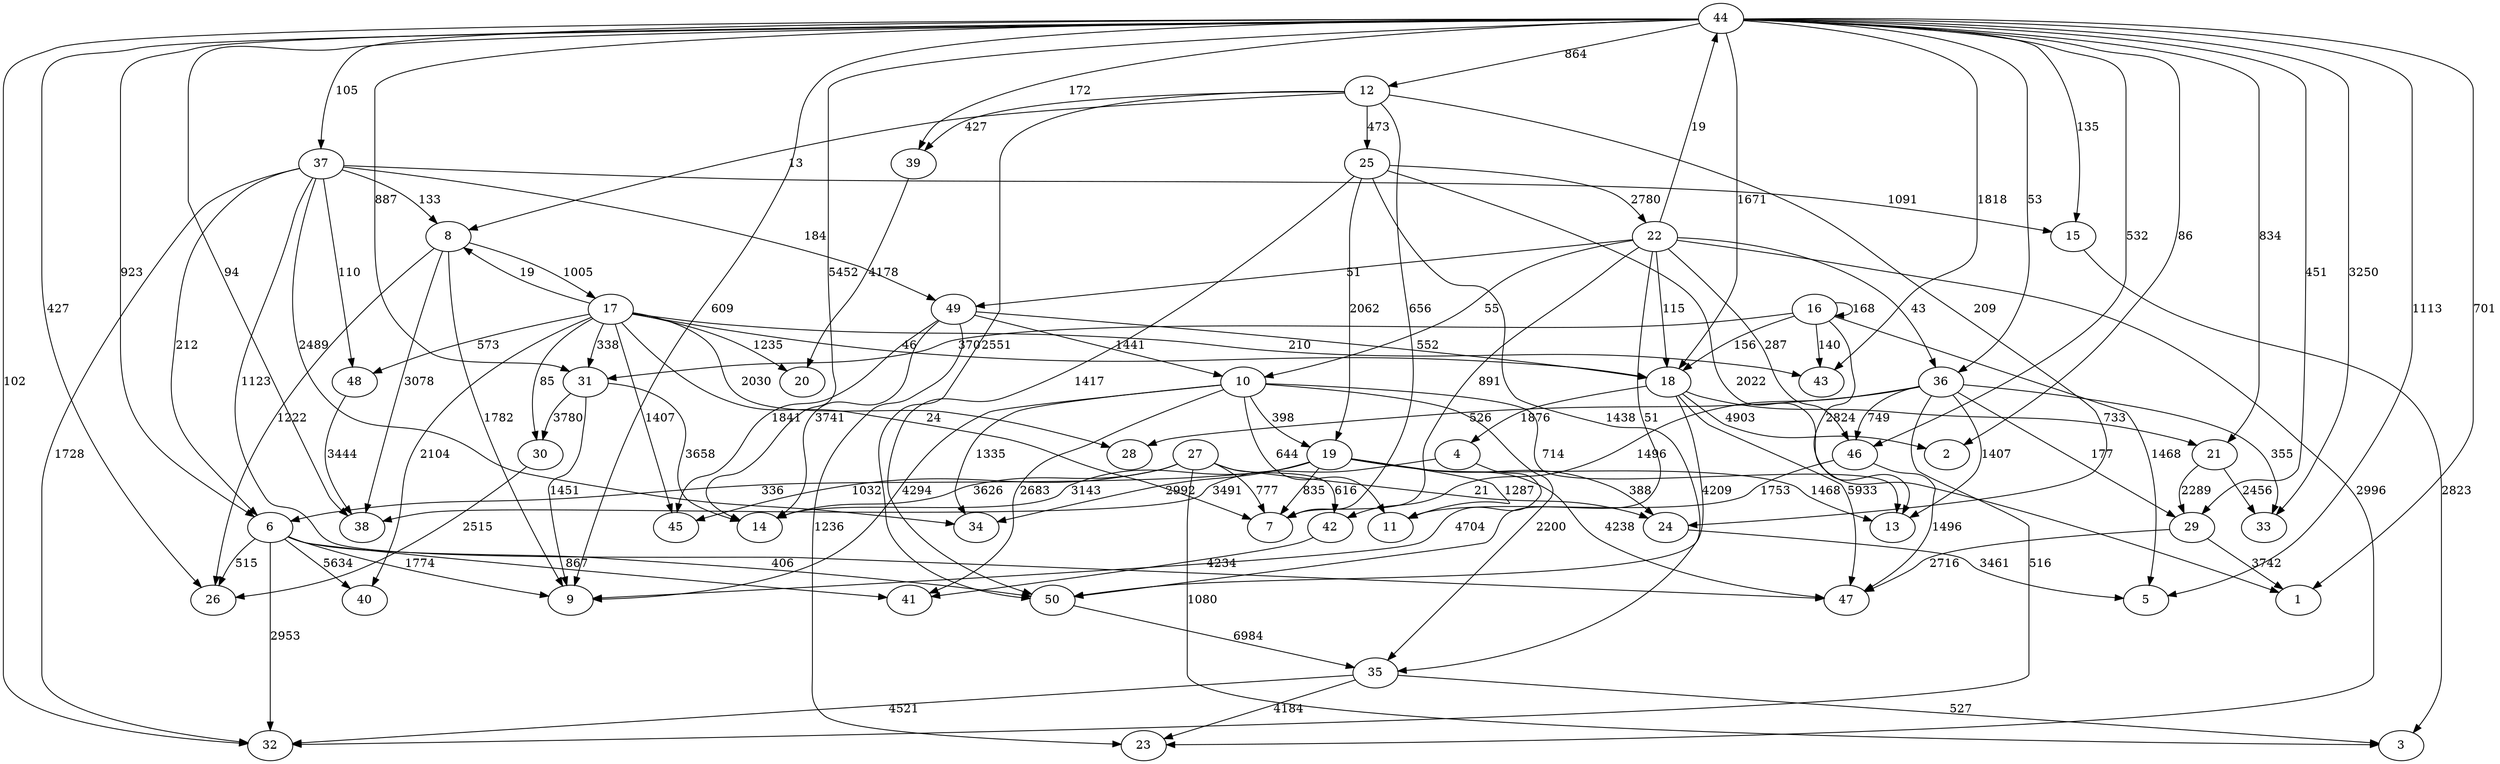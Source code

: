 strict digraph  {
	49 -> 23	 [label=1236];
	49 -> 14	 [label=3741];
	49 -> 18	 [label=552];
	49 -> 45	 [label=1841];
	49 -> 10	 [label=1441];
	18 -> 2	 [label=4903];
	18 -> 21	 [label=733];
	18 -> 50	 [label=4209];
	18 -> 47	 [label=5933];
	18 -> 4	 [label=1876];
	10 -> 9	 [label=4294];
	10 -> 11	 [label=644];
	10 -> 13	 [label=714];
	10 -> 35	 [label=2200];
	10 -> 41	 [label=2683];
	10 -> 34	 [label=1335];
	10 -> 19	 [label=398];
	36 -> 32	 [label=516];
	36 -> 42	 [label=1496];
	36 -> 46	 [label=749];
	36 -> 28	 [label=526];
	36 -> 33	 [label=355];
	36 -> 13	 [label=1407];
	36 -> 29	 [label=177];
	42 -> 41	 [label=4234];
	46 -> 11	 [label=1753];
	46 -> 47	 [label=1496];
	29 -> 1	 [label=3742];
	29 -> 47	 [label=2716];
	44 -> 9	 [label=609];
	44 -> 14	 [label=5452];
	44 -> 18	 [label=1671];
	44 -> 2	 [label=86];
	44 -> 32	 [label=102];
	44 -> 36	 [label=53];
	44 -> 46	 [label=532];
	44 -> 33	 [label=3250];
	44 -> 29	 [label=451];
	44 -> 5	 [label=1113];
	44 -> 38	 [label=94];
	44 -> 12	 [label=864];
	44 -> 37	 [label=105];
	44 -> 6	 [label=923];
	44 -> 43	 [label=1818];
	44 -> 26	 [label=427];
	44 -> 21	 [label=834];
	44 -> 1	 [label=701];
	44 -> 15	 [label=135];
	44 -> 31	 [label=887];
	44 -> 39	 [label=172];
	12 -> 7	 [label=656];
	12 -> 39	 [label=427];
	12 -> 50	 [label=2551];
	12 -> 24	 [label=209];
	12 -> 8	 [label=13];
	12 -> 25	 [label=473];
	37 -> 49	 [label=184];
	37 -> 32	 [label=1728];
	37 -> 6	 [label=212];
	37 -> 15	 [label=1091];
	37 -> 47	 [label=1123];
	37 -> 8	 [label=133];
	37 -> 34	 [label=2489];
	37 -> 48	 [label=110];
	6 -> 9	 [label=1774];
	6 -> 32	 [label=2953];
	6 -> 26	 [label=515];
	6 -> 50	 [label=406];
	6 -> 40	 [label=5634];
	6 -> 41	 [label=867];
	21 -> 33	 [label=2456];
	21 -> 29	 [label=2289];
	15 -> 3	 [label=2823];
	31 -> 9	 [label=1451];
	31 -> 14	 [label=3658];
	31 -> 30	 [label=3780];
	39 -> 20	 [label=4178];
	50 -> 35	 [label=6984];
	35 -> 23	 [label=4184];
	35 -> 32	 [label=4521];
	35 -> 3	 [label=527];
	24 -> 5	 [label=3461];
	30 -> 26	 [label=2515];
	4 -> 9	 [label=4704];
	4 -> 38	 [label=3491];
	8 -> 9	 [label=1782];
	8 -> 38	 [label=3078];
	8 -> 26	 [label=1222];
	8 -> 17	 [label=1005];
	17 -> 7	 [label=24];
	17 -> 18	 [label=46];
	17 -> 45	 [label=1407];
	17 -> 28	 [label=2030];
	17 -> 43	 [label=210];
	17 -> 31	 [label=338];
	17 -> 40	 [label=2104];
	17 -> 30	 [label=85];
	17 -> 8	 [label=19];
	17 -> 48	 [label=573];
	17 -> 20	 [label=1235];
	19 -> 7	 [label=835];
	19 -> 14	 [label=3143];
	19 -> 11	 [label=1287];
	19 -> 13	 [label=1468];
	19 -> 6	 [label=336];
	19 -> 24	 [label=388];
	19 -> 47	 [label=4238];
	19 -> 34	 [label=2992];
	48 -> 38	 [label=3444];
	25 -> 1	 [label=2022];
	25 -> 50	 [label=1417];
	25 -> 35	 [label=1438];
	25 -> 19	 [label=2062];
	25 -> 22	 [label=2780];
	22 -> 7	 [label=891];
	22 -> 49	 [label=51];
	22 -> 23	 [label=2996];
	22 -> 18	 [label=115];
	22 -> 10	 [label=55];
	22 -> 36	 [label=43];
	22 -> 46	 [label=287];
	22 -> 44	 [label=19];
	22 -> 50	 [label=51];
	27 -> 7	 [label=777];
	27 -> 14	 [label=3626];
	27 -> 45	 [label=1032];
	27 -> 42	 [label=616];
	27 -> 24	 [label=21];
	27 -> 3	 [label=1080];
	16 -> 18	 [label=156];
	16 -> 13	 [label=2824];
	16 -> 5	 [label=1468];
	16 -> 43	 [label=140];
	16 -> 31	 [label=370];
	16 -> 16	 [label=168];
}
